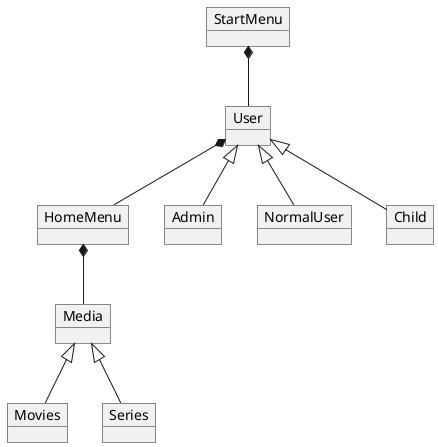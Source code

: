 @startuml
'https://plantuml.com/object-diagram

object StartMenu
object HomeMenu
object User
object Admin
object NormalUser
object Media
object Movies
object Series
object Child

User <|-- NormalUser
User <|-- Admin
User <|-- Child
User *-- HomeMenu

HomeMenu *-- Media
StartMenu *-- User

Media <|-- Movies
Media <|-- Series

@enduml

